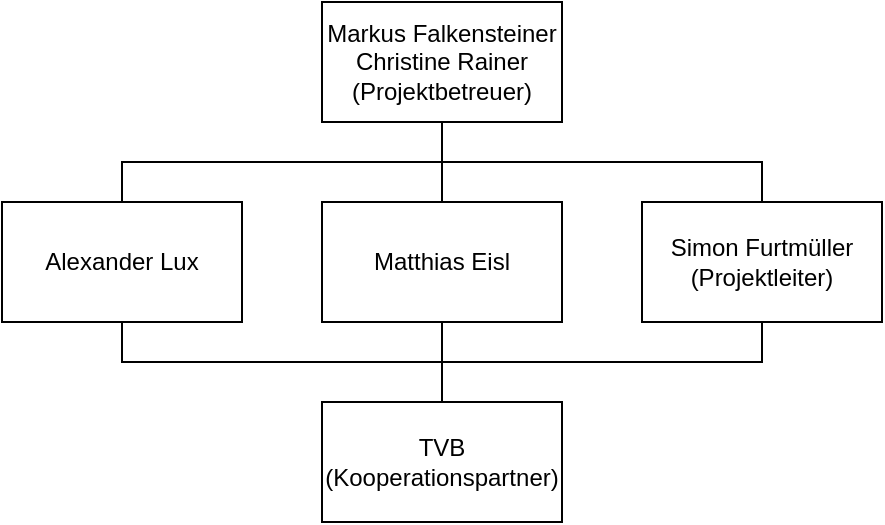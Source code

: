 <mxfile version="19.0.3" type="github">
  <diagram id="ZrWRxmAX0XBilhA0G6bE" name="Page-1">
    <mxGraphModel dx="1422" dy="764" grid="1" gridSize="10" guides="1" tooltips="1" connect="1" arrows="1" fold="1" page="1" pageScale="1" pageWidth="827" pageHeight="1169" math="0" shadow="0">
      <root>
        <mxCell id="0" />
        <mxCell id="1" parent="0" />
        <mxCell id="R9WUDuDFtt-7vpiQIQSQ-1" value="Alexander Lux&lt;br&gt;" style="rounded=0;whiteSpace=wrap;html=1;" vertex="1" parent="1">
          <mxGeometry x="120" y="260" width="120" height="60" as="geometry" />
        </mxCell>
        <mxCell id="R9WUDuDFtt-7vpiQIQSQ-2" value="Matthias Eisl" style="rounded=0;whiteSpace=wrap;html=1;" vertex="1" parent="1">
          <mxGeometry x="280" y="260" width="120" height="60" as="geometry" />
        </mxCell>
        <mxCell id="R9WUDuDFtt-7vpiQIQSQ-3" value="Simon Furtmüller&lt;br&gt;(Projektleiter)&lt;br&gt;" style="rounded=0;whiteSpace=wrap;html=1;" vertex="1" parent="1">
          <mxGeometry x="440" y="260" width="120" height="60" as="geometry" />
        </mxCell>
        <mxCell id="R9WUDuDFtt-7vpiQIQSQ-4" value="Markus Falkensteiner&lt;br&gt;Christine Rainer&lt;br&gt;(Projektbetreuer)" style="rounded=0;whiteSpace=wrap;html=1;" vertex="1" parent="1">
          <mxGeometry x="280" y="160" width="120" height="60" as="geometry" />
        </mxCell>
        <mxCell id="R9WUDuDFtt-7vpiQIQSQ-5" value="TVB&lt;br&gt;(Kooperationspartner)" style="rounded=0;whiteSpace=wrap;html=1;" vertex="1" parent="1">
          <mxGeometry x="280" y="360" width="120" height="60" as="geometry" />
        </mxCell>
        <mxCell id="R9WUDuDFtt-7vpiQIQSQ-6" value="" style="endArrow=none;html=1;rounded=0;exitX=0.5;exitY=0;exitDx=0;exitDy=0;entryX=0.5;entryY=1;entryDx=0;entryDy=0;" edge="1" parent="1" source="R9WUDuDFtt-7vpiQIQSQ-1" target="R9WUDuDFtt-7vpiQIQSQ-4">
          <mxGeometry width="50" height="50" relative="1" as="geometry">
            <mxPoint x="390" y="370" as="sourcePoint" />
            <mxPoint x="440" y="320" as="targetPoint" />
            <Array as="points">
              <mxPoint x="180" y="240" />
              <mxPoint x="340" y="240" />
            </Array>
          </mxGeometry>
        </mxCell>
        <mxCell id="R9WUDuDFtt-7vpiQIQSQ-7" value="" style="endArrow=none;html=1;rounded=0;exitX=0.5;exitY=0;exitDx=0;exitDy=0;entryX=0.5;entryY=1;entryDx=0;entryDy=0;" edge="1" parent="1">
          <mxGeometry width="50" height="50" relative="1" as="geometry">
            <mxPoint x="340" y="360" as="sourcePoint" />
            <mxPoint x="500" y="320" as="targetPoint" />
            <Array as="points">
              <mxPoint x="340" y="340" />
              <mxPoint x="500" y="340" />
            </Array>
          </mxGeometry>
        </mxCell>
        <mxCell id="R9WUDuDFtt-7vpiQIQSQ-8" value="" style="endArrow=none;html=1;rounded=0;exitX=0.5;exitY=1;exitDx=0;exitDy=0;entryX=0.5;entryY=1;entryDx=0;entryDy=0;" edge="1" parent="1" source="R9WUDuDFtt-7vpiQIQSQ-1">
          <mxGeometry width="50" height="50" relative="1" as="geometry">
            <mxPoint x="180" y="360" as="sourcePoint" />
            <mxPoint x="340" y="320" as="targetPoint" />
            <Array as="points">
              <mxPoint x="180" y="340" />
              <mxPoint x="340" y="340" />
            </Array>
          </mxGeometry>
        </mxCell>
        <mxCell id="R9WUDuDFtt-7vpiQIQSQ-9" value="" style="endArrow=none;html=1;rounded=0;exitX=0.5;exitY=0;exitDx=0;exitDy=0;entryX=0.5;entryY=0;entryDx=0;entryDy=0;" edge="1" parent="1" target="R9WUDuDFtt-7vpiQIQSQ-3">
          <mxGeometry width="50" height="50" relative="1" as="geometry">
            <mxPoint x="340" y="260" as="sourcePoint" />
            <mxPoint x="500" y="220" as="targetPoint" />
            <Array as="points">
              <mxPoint x="340" y="240" />
              <mxPoint x="500" y="240" />
            </Array>
          </mxGeometry>
        </mxCell>
      </root>
    </mxGraphModel>
  </diagram>
</mxfile>
